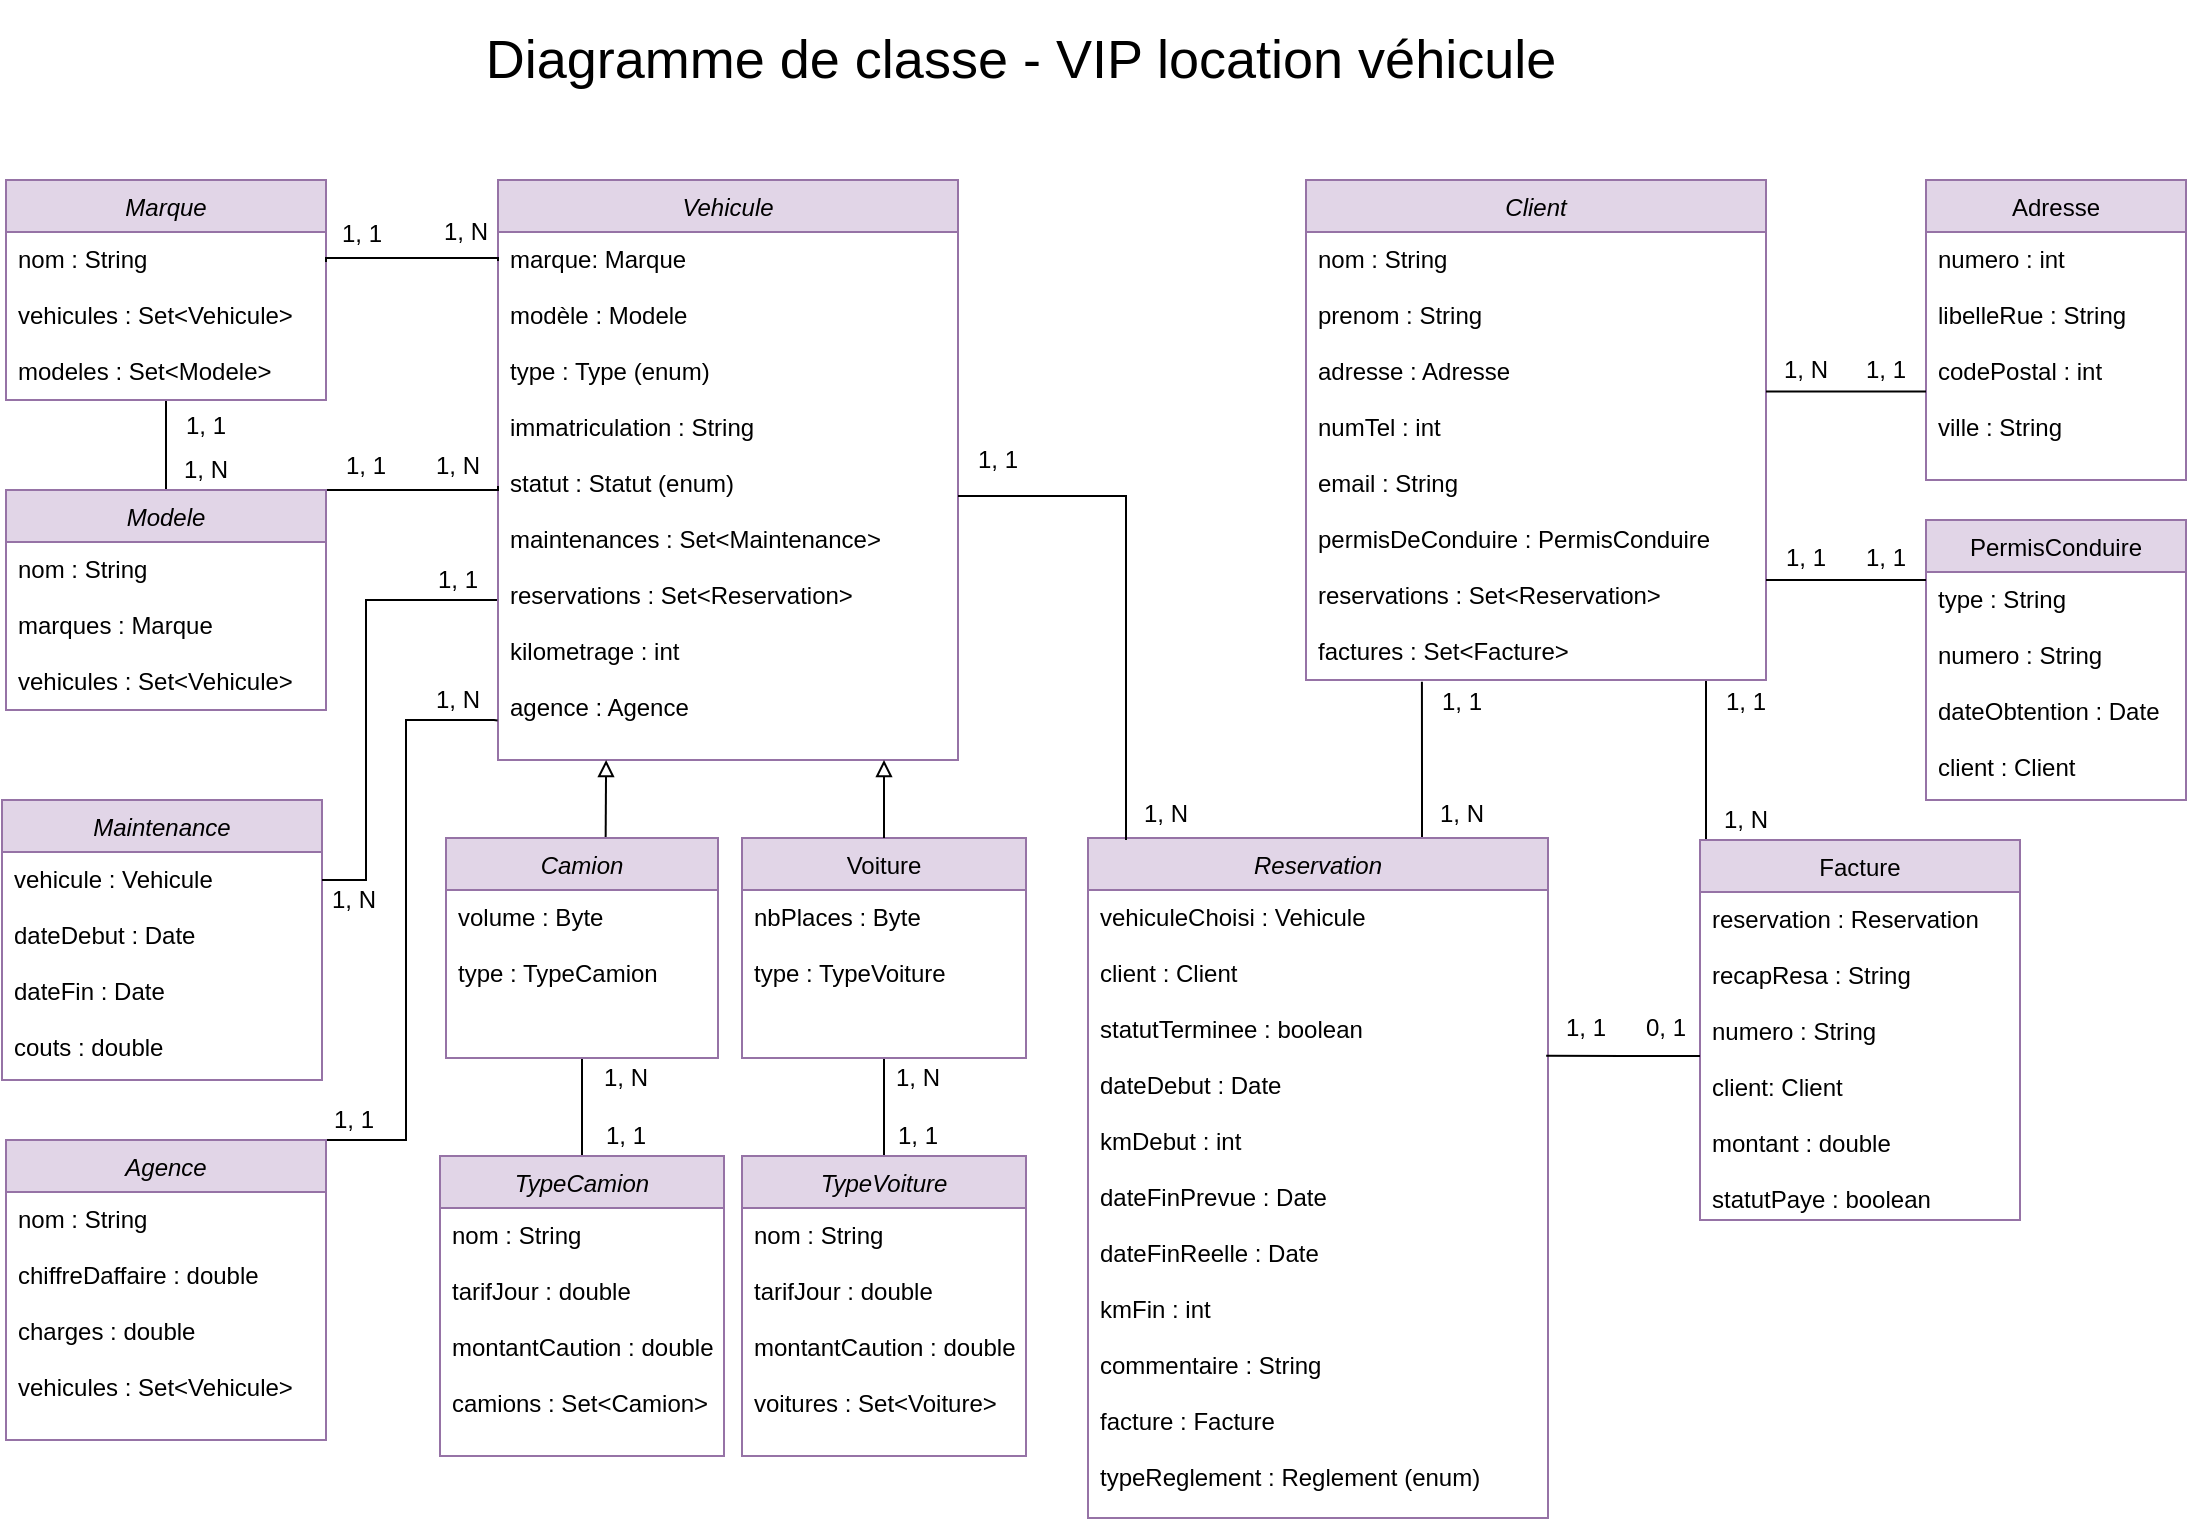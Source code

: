 <mxfile version="13.9.9" type="device"><diagram id="C5RBs43oDa-KdzZeNtuy" name="Page-1"><mxGraphModel dx="1008" dy="482" grid="1" gridSize="10" guides="1" tooltips="1" connect="1" arrows="1" fold="1" page="1" pageScale="1" pageWidth="1169" pageHeight="827" math="0" shadow="0"><root><mxCell id="WIyWlLk6GJQsqaUBKTNV-0"/><mxCell id="WIyWlLk6GJQsqaUBKTNV-1" parent="WIyWlLk6GJQsqaUBKTNV-0"/><mxCell id="zkfFHV4jXpPFQw0GAbJ--0" value="Vehicule" style="swimlane;fontStyle=2;align=center;verticalAlign=top;childLayout=stackLayout;horizontal=1;startSize=26;horizontalStack=0;resizeParent=1;resizeLast=0;collapsible=1;marginBottom=0;rounded=0;shadow=0;strokeWidth=1;fillColor=#e1d5e7;strokeColor=#9673a6;" parent="WIyWlLk6GJQsqaUBKTNV-1" vertex="1"><mxGeometry x="286" y="110" width="230" height="290" as="geometry"><mxRectangle x="230" y="140" width="160" height="26" as="alternateBounds"/></mxGeometry></mxCell><mxCell id="zkfFHV4jXpPFQw0GAbJ--2" value="marque: Marque&#10;&#10;modèle : Modele&#10;&#10;type : Type (enum)&#10;&#10;immatriculation : String&#10;&#10;statut : Statut (enum)&#10;&#10;maintenances : Set&lt;Maintenance&gt;&#10;&#10;reservations : Set&lt;Reservation&gt;&#10;&#10;kilometrage : int&#10;&#10;agence : Agence&#10;&#10;&#10;" style="text;align=left;verticalAlign=top;spacingLeft=4;spacingRight=4;overflow=hidden;rotatable=0;points=[[0,0.5],[1,0.5]];portConstraint=eastwest;rounded=0;shadow=0;html=0;" parent="zkfFHV4jXpPFQw0GAbJ--0" vertex="1"><mxGeometry y="26" width="230" height="264" as="geometry"/></mxCell><mxCell id="KXj9dcWW6I1s6Dr9z15s-14" style="edgeStyle=orthogonalEdgeStyle;rounded=0;orthogonalLoop=1;jettySize=auto;html=1;entryX=0.5;entryY=0;entryDx=0;entryDy=0;endArrow=none;endFill=0;" parent="WIyWlLk6GJQsqaUBKTNV-1" source="zkfFHV4jXpPFQw0GAbJ--17" target="KXj9dcWW6I1s6Dr9z15s-11" edge="1"><mxGeometry relative="1" as="geometry"/></mxCell><mxCell id="zkfFHV4jXpPFQw0GAbJ--17" value="Voiture&#10;" style="swimlane;fontStyle=0;align=center;verticalAlign=top;childLayout=stackLayout;horizontal=1;startSize=26;horizontalStack=0;resizeParent=1;resizeLast=0;collapsible=1;marginBottom=0;rounded=0;shadow=0;strokeWidth=1;fillColor=#e1d5e7;strokeColor=#9673a6;" parent="WIyWlLk6GJQsqaUBKTNV-1" vertex="1"><mxGeometry x="408" y="439" width="142" height="110" as="geometry"><mxRectangle x="408" y="440" width="160" height="26" as="alternateBounds"/></mxGeometry></mxCell><mxCell id="BnOrzA7RnYs6z8OoQk1F-90" value="nbPlaces : Byte&#10;&#10;type : TypeVoiture" style="text;align=left;verticalAlign=top;spacingLeft=4;spacingRight=4;overflow=hidden;rotatable=0;points=[[0,0.5],[1,0.5]];portConstraint=eastwest;" parent="zkfFHV4jXpPFQw0GAbJ--17" vertex="1"><mxGeometry y="26" width="142" height="84" as="geometry"/></mxCell><mxCell id="zkfFHV4jXpPFQw0GAbJ--26" value="" style="endArrow=none;shadow=0;strokeWidth=1;rounded=0;endFill=0;edgeStyle=elbowEdgeStyle;elbow=vertical;startArrow=block;startFill=0;entryX=0.5;entryY=0;entryDx=0;entryDy=0;" parent="WIyWlLk6GJQsqaUBKTNV-1" source="zkfFHV4jXpPFQw0GAbJ--0" target="zkfFHV4jXpPFQw0GAbJ--17" edge="1"><mxGeometry x="0.5" y="41" relative="1" as="geometry"><mxPoint x="401" y="268" as="sourcePoint"/><mxPoint x="561" y="268" as="targetPoint"/><mxPoint x="-40" y="32" as="offset"/><Array as="points"><mxPoint x="471" y="340"/><mxPoint x="571" y="176"/><mxPoint x="591" y="216"/></Array></mxGeometry></mxCell><mxCell id="BnOrzA7RnYs6z8OoQk1F-81" style="edgeStyle=orthogonalEdgeStyle;rounded=0;orthogonalLoop=1;jettySize=auto;html=1;entryX=0.5;entryY=0;entryDx=0;entryDy=0;startArrow=none;startFill=0;endArrow=none;endFill=0;fontSize=27;" parent="WIyWlLk6GJQsqaUBKTNV-1" source="Uj5If9fqHz0PIuAeMd1g-0" target="fXPZbjxXt11sdIf7-Bbe-0" edge="1"><mxGeometry relative="1" as="geometry"/></mxCell><mxCell id="Uj5If9fqHz0PIuAeMd1g-0" value="Marque" style="swimlane;fontStyle=2;align=center;verticalAlign=top;childLayout=stackLayout;horizontal=1;startSize=26;horizontalStack=0;resizeParent=1;resizeLast=0;collapsible=1;marginBottom=0;rounded=0;shadow=0;strokeWidth=1;fillColor=#e1d5e7;strokeColor=#9673a6;" parent="WIyWlLk6GJQsqaUBKTNV-1" vertex="1"><mxGeometry x="40" y="110" width="160" height="110" as="geometry"><mxRectangle x="230" y="140" width="160" height="26" as="alternateBounds"/></mxGeometry></mxCell><mxCell id="Uj5If9fqHz0PIuAeMd1g-1" value="nom : String&#10;&#10;vehicules : Set&lt;Vehicule&gt;&#10;&#10;modeles : Set&lt;Modele&gt;&#10;" style="text;align=left;verticalAlign=top;spacingLeft=4;spacingRight=4;overflow=hidden;rotatable=0;points=[[0,0.5],[1,0.5]];portConstraint=eastwest;" parent="Uj5If9fqHz0PIuAeMd1g-0" vertex="1"><mxGeometry y="26" width="160" height="84" as="geometry"/></mxCell><mxCell id="BnOrzA7RnYs6z8OoQk1F-66" style="edgeStyle=orthogonalEdgeStyle;rounded=0;orthogonalLoop=1;jettySize=auto;html=1;entryX=0.235;entryY=1;entryDx=0;entryDy=0;entryPerimeter=0;startArrow=none;startFill=0;endArrow=block;endFill=0;fontSize=27;exitX=0.587;exitY=-0.003;exitDx=0;exitDy=0;exitPerimeter=0;" parent="WIyWlLk6GJQsqaUBKTNV-1" source="Uj5If9fqHz0PIuAeMd1g-9" target="zkfFHV4jXpPFQw0GAbJ--2" edge="1"><mxGeometry relative="1" as="geometry"/></mxCell><mxCell id="KXj9dcWW6I1s6Dr9z15s-13" style="edgeStyle=orthogonalEdgeStyle;rounded=0;orthogonalLoop=1;jettySize=auto;html=1;entryX=0.5;entryY=0;entryDx=0;entryDy=0;endArrow=none;endFill=0;" parent="WIyWlLk6GJQsqaUBKTNV-1" source="Uj5If9fqHz0PIuAeMd1g-9" target="fXPZbjxXt11sdIf7-Bbe-6" edge="1"><mxGeometry relative="1" as="geometry"/></mxCell><mxCell id="Uj5If9fqHz0PIuAeMd1g-9" value="Camion&#10;" style="swimlane;fontStyle=2;align=center;verticalAlign=top;childLayout=stackLayout;horizontal=1;startSize=26;horizontalStack=0;resizeParent=1;resizeLast=0;collapsible=1;marginBottom=0;rounded=0;shadow=0;strokeWidth=1;fillColor=#e1d5e7;strokeColor=#9673a6;" parent="WIyWlLk6GJQsqaUBKTNV-1" vertex="1"><mxGeometry x="260" y="439" width="136" height="110" as="geometry"><mxRectangle x="230" y="140" width="160" height="26" as="alternateBounds"/></mxGeometry></mxCell><mxCell id="Uj5If9fqHz0PIuAeMd1g-10" value="volume : Byte&#10;&#10;type : TypeCamion" style="text;align=left;verticalAlign=top;spacingLeft=4;spacingRight=4;overflow=hidden;rotatable=0;points=[[0,0.5],[1,0.5]];portConstraint=eastwest;" parent="Uj5If9fqHz0PIuAeMd1g-9" vertex="1"><mxGeometry y="26" width="136" height="84" as="geometry"/></mxCell><mxCell id="BnOrzA7RnYs6z8OoQk1F-91" style="edgeStyle=orthogonalEdgeStyle;rounded=0;orthogonalLoop=1;jettySize=auto;html=1;entryX=1;entryY=1;entryDx=0;entryDy=0;startArrow=none;startFill=0;endArrow=none;endFill=0;fontSize=27;exitX=1;exitY=0;exitDx=0;exitDy=0;" parent="WIyWlLk6GJQsqaUBKTNV-1" source="fXPZbjxXt11sdIf7-Bbe-0" target="BnOrzA7RnYs6z8OoQk1F-93" edge="1"><mxGeometry relative="1" as="geometry"><Array as="points"><mxPoint x="266" y="265"/><mxPoint x="266" y="265"/></Array></mxGeometry></mxCell><mxCell id="fXPZbjxXt11sdIf7-Bbe-0" value="Modele" style="swimlane;fontStyle=2;align=center;verticalAlign=top;childLayout=stackLayout;horizontal=1;startSize=26;horizontalStack=0;resizeParent=1;resizeLast=0;collapsible=1;marginBottom=0;rounded=0;shadow=0;strokeWidth=1;fillColor=#e1d5e7;strokeColor=#9673a6;" parent="WIyWlLk6GJQsqaUBKTNV-1" vertex="1"><mxGeometry x="40" y="265" width="160" height="110" as="geometry"><mxRectangle x="230" y="140" width="160" height="26" as="alternateBounds"/></mxGeometry></mxCell><mxCell id="fXPZbjxXt11sdIf7-Bbe-1" value="nom : String&#10;&#10;marques : Marque&#10;&#10;vehicules : Set&lt;Vehicule&gt;" style="text;align=left;verticalAlign=top;spacingLeft=4;spacingRight=4;overflow=hidden;rotatable=0;points=[[0,0.5],[1,0.5]];portConstraint=eastwest;" parent="fXPZbjxXt11sdIf7-Bbe-0" vertex="1"><mxGeometry y="26" width="160" height="84" as="geometry"/></mxCell><mxCell id="fXPZbjxXt11sdIf7-Bbe-11" value="1, 1" style="text;html=1;strokeColor=none;fillColor=none;align=center;verticalAlign=middle;whiteSpace=wrap;rounded=0;" parent="WIyWlLk6GJQsqaUBKTNV-1" vertex="1"><mxGeometry x="516" y="240" width="40" height="20" as="geometry"/></mxCell><mxCell id="fXPZbjxXt11sdIf7-Bbe-14" value="Diagramme de classe - VIP location véhicule" style="text;html=1;strokeColor=none;fillColor=none;align=center;verticalAlign=middle;whiteSpace=wrap;rounded=0;fontSize=27;" parent="WIyWlLk6GJQsqaUBKTNV-1" vertex="1"><mxGeometry x="170" y="20" width="755" height="60" as="geometry"/></mxCell><mxCell id="BnOrzA7RnYs6z8OoQk1F-2" style="edgeStyle=orthogonalEdgeStyle;rounded=0;orthogonalLoop=1;jettySize=auto;html=1;entryX=0.002;entryY=0.055;entryDx=0;entryDy=0;startArrow=none;startFill=0;endArrow=none;endFill=0;entryPerimeter=0;" parent="WIyWlLk6GJQsqaUBKTNV-1" target="zkfFHV4jXpPFQw0GAbJ--2" edge="1"><mxGeometry relative="1" as="geometry"><Array as="points"><mxPoint x="286" y="149"/><mxPoint x="286" y="151"/></Array><mxPoint x="200" y="151" as="sourcePoint"/></mxGeometry></mxCell><mxCell id="BnOrzA7RnYs6z8OoQk1F-62" style="edgeStyle=orthogonalEdgeStyle;rounded=0;orthogonalLoop=1;jettySize=auto;html=1;exitX=0.75;exitY=1;exitDx=0;exitDy=0;entryX=0.5;entryY=0;entryDx=0;entryDy=0;startArrow=none;startFill=0;endArrow=none;endFill=0;fontSize=27;" parent="WIyWlLk6GJQsqaUBKTNV-1" source="BnOrzA7RnYs6z8OoQk1F-5" target="BnOrzA7RnYs6z8OoQk1F-44" edge="1"><mxGeometry relative="1" as="geometry"><Array as="points"><mxPoint x="890" y="360"/><mxPoint x="890" y="450"/><mxPoint x="967" y="450"/></Array></mxGeometry></mxCell><mxCell id="BnOrzA7RnYs6z8OoQk1F-5" value="Client" style="swimlane;fontStyle=2;align=center;verticalAlign=top;childLayout=stackLayout;horizontal=1;startSize=26;horizontalStack=0;resizeParent=1;resizeLast=0;collapsible=1;marginBottom=0;rounded=0;shadow=0;strokeWidth=1;fillColor=#e1d5e7;strokeColor=#9673a6;" parent="WIyWlLk6GJQsqaUBKTNV-1" vertex="1"><mxGeometry x="690" y="110" width="230" height="250" as="geometry"><mxRectangle x="230" y="140" width="160" height="26" as="alternateBounds"/></mxGeometry></mxCell><mxCell id="BnOrzA7RnYs6z8OoQk1F-6" value="nom : String&#10;&#10;prenom : String&#10;&#10;adresse : Adresse&#10;&#10;numTel : int&#10;&#10;email : String&#10;&#10;permisDeConduire : PermisConduire&#10;&#10;reservations : Set&lt;Reservation&gt;&#10;&#10;factures : Set&lt;Facture&gt;&#10;&#10;" style="text;align=left;verticalAlign=top;spacingLeft=4;spacingRight=4;overflow=hidden;rotatable=0;points=[[0,0.5],[1,0.5]];portConstraint=eastwest;rounded=0;shadow=0;html=0;" parent="BnOrzA7RnYs6z8OoQk1F-5" vertex="1"><mxGeometry y="26" width="230" height="224" as="geometry"/></mxCell><mxCell id="BnOrzA7RnYs6z8OoQk1F-7" value="Adresse" style="swimlane;fontStyle=0;align=center;verticalAlign=top;childLayout=stackLayout;horizontal=1;startSize=26;horizontalStack=0;resizeParent=1;resizeLast=0;collapsible=1;marginBottom=0;rounded=0;shadow=0;strokeWidth=1;fillColor=#e1d5e7;strokeColor=#9673a6;" parent="WIyWlLk6GJQsqaUBKTNV-1" vertex="1"><mxGeometry x="1000" y="110" width="130" height="150" as="geometry"><mxRectangle x="550" y="140" width="160" height="26" as="alternateBounds"/></mxGeometry></mxCell><mxCell id="BnOrzA7RnYs6z8OoQk1F-9" value="numero : int&#10;&#10;libelleRue : String&#10;&#10;codePostal : int&#10;&#10;ville : String&#10;&#10;&#10;&#10;" style="text;align=left;verticalAlign=top;spacingLeft=4;spacingRight=4;overflow=hidden;rotatable=0;points=[[0,0.5],[1,0.5]];portConstraint=eastwest;rounded=0;shadow=0;html=0;" parent="BnOrzA7RnYs6z8OoQk1F-7" vertex="1"><mxGeometry y="26" width="130" height="124" as="geometry"/></mxCell><mxCell id="BnOrzA7RnYs6z8OoQk1F-10" value="PermisConduire" style="swimlane;fontStyle=0;align=center;verticalAlign=top;childLayout=stackLayout;horizontal=1;startSize=26;horizontalStack=0;resizeParent=1;resizeLast=0;collapsible=1;marginBottom=0;rounded=0;shadow=0;strokeWidth=1;fillColor=#e1d5e7;strokeColor=#9673a6;" parent="WIyWlLk6GJQsqaUBKTNV-1" vertex="1"><mxGeometry x="1000" y="280" width="130" height="140" as="geometry"><mxRectangle x="550" y="140" width="160" height="26" as="alternateBounds"/></mxGeometry></mxCell><mxCell id="BnOrzA7RnYs6z8OoQk1F-11" value="type : String&#10;&#10;numero : String&#10;&#10;dateObtention : Date&#10;&#10;client : Client&#10;&#10;&#10;" style="text;align=left;verticalAlign=top;spacingLeft=4;spacingRight=4;overflow=hidden;rotatable=0;points=[[0,0.5],[1,0.5]];portConstraint=eastwest;rounded=0;shadow=0;html=0;" parent="BnOrzA7RnYs6z8OoQk1F-10" vertex="1"><mxGeometry y="26" width="130" height="114" as="geometry"/></mxCell><mxCell id="BnOrzA7RnYs6z8OoQk1F-12" style="edgeStyle=orthogonalEdgeStyle;rounded=0;orthogonalLoop=1;jettySize=auto;html=1;startArrow=none;startFill=0;endArrow=none;endFill=0;" parent="WIyWlLk6GJQsqaUBKTNV-1" source="BnOrzA7RnYs6z8OoQk1F-11" edge="1"><mxGeometry relative="1" as="geometry"><Array as="points"><mxPoint x="920" y="310"/></Array><mxPoint x="920" y="310" as="targetPoint"/></mxGeometry></mxCell><mxCell id="BnOrzA7RnYs6z8OoQk1F-48" style="edgeStyle=orthogonalEdgeStyle;rounded=0;orthogonalLoop=1;jettySize=auto;html=1;entryX=0.252;entryY=1.004;entryDx=0;entryDy=0;startArrow=none;startFill=0;endArrow=none;endFill=0;fontSize=27;entryPerimeter=0;" parent="WIyWlLk6GJQsqaUBKTNV-1" source="BnOrzA7RnYs6z8OoQk1F-15" target="BnOrzA7RnYs6z8OoQk1F-6" edge="1"><mxGeometry relative="1" as="geometry"><Array as="points"><mxPoint x="748" y="410"/><mxPoint x="748" y="410"/></Array></mxGeometry></mxCell><mxCell id="BnOrzA7RnYs6z8OoQk1F-15" value="Reservation" style="swimlane;fontStyle=2;align=center;verticalAlign=top;childLayout=stackLayout;horizontal=1;startSize=26;horizontalStack=0;resizeParent=1;resizeLast=0;collapsible=1;marginBottom=0;rounded=0;shadow=0;strokeWidth=1;fillColor=#e1d5e7;strokeColor=#9673a6;" parent="WIyWlLk6GJQsqaUBKTNV-1" vertex="1"><mxGeometry x="581" y="439" width="230" height="340" as="geometry"><mxRectangle x="230" y="140" width="160" height="26" as="alternateBounds"/></mxGeometry></mxCell><mxCell id="BnOrzA7RnYs6z8OoQk1F-16" value="vehiculeChoisi : Vehicule&#10;&#10;client : Client&#10;&#10;statutTerminee : boolean&#10;&#10;dateDebut : Date&#10;&#10;kmDebut : int&#10;&#10;dateFinPrevue : Date&#10;&#10;dateFinReelle : Date&#10;&#10;kmFin : int&#10;&#10;commentaire : String&#10;&#10;facture : Facture&#10;&#10;typeReglement : Reglement (enum)&#10;" style="text;align=left;verticalAlign=top;spacingLeft=4;spacingRight=4;overflow=hidden;rotatable=0;points=[[0,0.5],[1,0.5]];portConstraint=eastwest;rounded=0;shadow=0;html=0;" parent="BnOrzA7RnYs6z8OoQk1F-15" vertex="1"><mxGeometry y="26" width="230" height="314" as="geometry"/></mxCell><mxCell id="BnOrzA7RnYs6z8OoQk1F-18" style="edgeStyle=orthogonalEdgeStyle;rounded=0;orthogonalLoop=1;jettySize=auto;html=1;entryX=1;entryY=0.356;entryDx=0;entryDy=0;entryPerimeter=0;startArrow=none;startFill=0;endArrow=none;endFill=0;" parent="WIyWlLk6GJQsqaUBKTNV-1" source="BnOrzA7RnYs6z8OoQk1F-9" target="BnOrzA7RnYs6z8OoQk1F-6" edge="1"><mxGeometry relative="1" as="geometry"><Array as="points"><mxPoint x="960" y="216"/></Array></mxGeometry></mxCell><mxCell id="BnOrzA7RnYs6z8OoQk1F-19" style="edgeStyle=orthogonalEdgeStyle;rounded=0;orthogonalLoop=1;jettySize=auto;html=1;startArrow=none;startFill=0;endArrow=none;endFill=0;exitX=1;exitY=0.5;exitDx=0;exitDy=0;" parent="WIyWlLk6GJQsqaUBKTNV-1" source="zkfFHV4jXpPFQw0GAbJ--2" edge="1"><mxGeometry relative="1" as="geometry"><mxPoint x="600" y="440" as="targetPoint"/><Array as="points"><mxPoint x="600" y="268"/><mxPoint x="600" y="440"/></Array></mxGeometry></mxCell><mxCell id="BnOrzA7RnYs6z8OoQk1F-21" value="1, N" style="text;html=1;strokeColor=none;fillColor=none;align=center;verticalAlign=middle;whiteSpace=wrap;rounded=0;" parent="WIyWlLk6GJQsqaUBKTNV-1" vertex="1"><mxGeometry x="890" y="420" width="40" height="20" as="geometry"/></mxCell><mxCell id="BnOrzA7RnYs6z8OoQk1F-22" value="1, 1" style="text;html=1;strokeColor=none;fillColor=none;align=center;verticalAlign=middle;whiteSpace=wrap;rounded=0;" parent="WIyWlLk6GJQsqaUBKTNV-1" vertex="1"><mxGeometry x="890" y="361" width="40" height="20" as="geometry"/></mxCell><mxCell id="BnOrzA7RnYs6z8OoQk1F-23" value="1, 1" style="text;html=1;strokeColor=none;fillColor=none;align=center;verticalAlign=middle;whiteSpace=wrap;rounded=0;" parent="WIyWlLk6GJQsqaUBKTNV-1" vertex="1"><mxGeometry x="960" y="195" width="40" height="20" as="geometry"/></mxCell><mxCell id="BnOrzA7RnYs6z8OoQk1F-24" value="1, N" style="text;html=1;strokeColor=none;fillColor=none;align=center;verticalAlign=middle;whiteSpace=wrap;rounded=0;" parent="WIyWlLk6GJQsqaUBKTNV-1" vertex="1"><mxGeometry x="920" y="195" width="40" height="20" as="geometry"/></mxCell><mxCell id="BnOrzA7RnYs6z8OoQk1F-25" value="1, 1" style="text;html=1;strokeColor=none;fillColor=none;align=center;verticalAlign=middle;whiteSpace=wrap;rounded=0;" parent="WIyWlLk6GJQsqaUBKTNV-1" vertex="1"><mxGeometry x="960" y="289" width="40" height="20" as="geometry"/></mxCell><mxCell id="BnOrzA7RnYs6z8OoQk1F-26" value="1, 1" style="text;html=1;strokeColor=none;fillColor=none;align=center;verticalAlign=middle;whiteSpace=wrap;rounded=0;" parent="WIyWlLk6GJQsqaUBKTNV-1" vertex="1"><mxGeometry x="920" y="289" width="40" height="20" as="geometry"/></mxCell><mxCell id="BnOrzA7RnYs6z8OoQk1F-35" value="1, N" style="text;html=1;strokeColor=none;fillColor=none;align=center;verticalAlign=middle;whiteSpace=wrap;rounded=0;" parent="WIyWlLk6GJQsqaUBKTNV-1" vertex="1"><mxGeometry x="600" y="418" width="40" height="18" as="geometry"/></mxCell><mxCell id="BnOrzA7RnYs6z8OoQk1F-36" value="1, 1" style="text;html=1;strokeColor=none;fillColor=none;align=center;verticalAlign=middle;whiteSpace=wrap;rounded=0;" parent="WIyWlLk6GJQsqaUBKTNV-1" vertex="1"><mxGeometry x="200" y="240" width="40" height="25" as="geometry"/></mxCell><mxCell id="BnOrzA7RnYs6z8OoQk1F-37" value="1, N" style="text;html=1;strokeColor=none;fillColor=none;align=center;verticalAlign=middle;whiteSpace=wrap;rounded=0;" parent="WIyWlLk6GJQsqaUBKTNV-1" vertex="1"><mxGeometry x="250" y="126" width="40" height="20" as="geometry"/></mxCell><mxCell id="BnOrzA7RnYs6z8OoQk1F-44" value="Facture&#10;" style="swimlane;fontStyle=0;align=center;verticalAlign=top;childLayout=stackLayout;horizontal=1;startSize=26;horizontalStack=0;resizeParent=1;resizeLast=0;collapsible=1;marginBottom=0;rounded=0;shadow=0;strokeWidth=1;fillColor=#e1d5e7;strokeColor=#9673a6;" parent="WIyWlLk6GJQsqaUBKTNV-1" vertex="1"><mxGeometry x="887" y="440" width="160" height="190" as="geometry"><mxRectangle x="550" y="140" width="160" height="26" as="alternateBounds"/></mxGeometry></mxCell><mxCell id="BnOrzA7RnYs6z8OoQk1F-45" value="reservation : Reservation&#10;&#10;recapResa : String&#10;&#10;numero : String&#10;&#10;client: Client&#10;&#10;montant : double&#10;&#10;statutPaye : boolean&#10;&#10;&#10;" style="text;align=left;verticalAlign=top;spacingLeft=4;spacingRight=4;overflow=hidden;rotatable=0;points=[[0,0.5],[1,0.5]];portConstraint=eastwest;rounded=0;shadow=0;html=0;" parent="BnOrzA7RnYs6z8OoQk1F-44" vertex="1"><mxGeometry y="26" width="160" height="164" as="geometry"/></mxCell><mxCell id="BnOrzA7RnYs6z8OoQk1F-78" style="edgeStyle=orthogonalEdgeStyle;rounded=0;orthogonalLoop=1;jettySize=auto;html=1;exitX=0.75;exitY=0;exitDx=0;exitDy=0;startArrow=none;startFill=0;endArrow=none;endFill=0;fontSize=27;entryX=-0.001;entryY=0.925;entryDx=0;entryDy=0;entryPerimeter=0;" parent="WIyWlLk6GJQsqaUBKTNV-1" source="BnOrzA7RnYs6z8OoQk1F-46" target="zkfFHV4jXpPFQw0GAbJ--2" edge="1"><mxGeometry relative="1" as="geometry"><Array as="points"><mxPoint x="240" y="590"/><mxPoint x="240" y="380"/><mxPoint x="284" y="380"/></Array><mxPoint x="284" y="380" as="targetPoint"/></mxGeometry></mxCell><mxCell id="BnOrzA7RnYs6z8OoQk1F-46" value="Agence" style="swimlane;fontStyle=2;align=center;verticalAlign=top;childLayout=stackLayout;horizontal=1;startSize=26;horizontalStack=0;resizeParent=1;resizeLast=0;collapsible=1;marginBottom=0;rounded=0;shadow=0;strokeWidth=1;fillColor=#e1d5e7;strokeColor=#9673a6;" parent="WIyWlLk6GJQsqaUBKTNV-1" vertex="1"><mxGeometry x="40" y="590" width="160" height="150" as="geometry"><mxRectangle x="230" y="140" width="160" height="26" as="alternateBounds"/></mxGeometry></mxCell><mxCell id="BnOrzA7RnYs6z8OoQk1F-47" value="nom : String&#10;&#10;chiffreDaffaire : double&#10;&#10;charges : double&#10;&#10;vehicules : Set&lt;Vehicule&gt;&#10;" style="text;align=left;verticalAlign=top;spacingLeft=4;spacingRight=4;overflow=hidden;rotatable=0;points=[[0,0.5],[1,0.5]];portConstraint=eastwest;rounded=0;shadow=0;html=0;" parent="BnOrzA7RnYs6z8OoQk1F-46" vertex="1"><mxGeometry y="26" width="160" height="124" as="geometry"/></mxCell><mxCell id="BnOrzA7RnYs6z8OoQk1F-63" value="1, N" style="text;html=1;strokeColor=none;fillColor=none;align=center;verticalAlign=middle;whiteSpace=wrap;rounded=0;" parent="WIyWlLk6GJQsqaUBKTNV-1" vertex="1"><mxGeometry x="748" y="417" width="40" height="20" as="geometry"/></mxCell><mxCell id="BnOrzA7RnYs6z8OoQk1F-64" value="1, 1" style="text;html=1;strokeColor=none;fillColor=none;align=center;verticalAlign=middle;whiteSpace=wrap;rounded=0;" parent="WIyWlLk6GJQsqaUBKTNV-1" vertex="1"><mxGeometry x="748" y="361" width="40" height="20" as="geometry"/></mxCell><mxCell id="BnOrzA7RnYs6z8OoQk1F-67" value="Maintenance" style="swimlane;fontStyle=2;align=center;verticalAlign=top;childLayout=stackLayout;horizontal=1;startSize=26;horizontalStack=0;resizeParent=1;resizeLast=0;collapsible=1;marginBottom=0;rounded=0;shadow=0;strokeWidth=1;fillColor=#e1d5e7;strokeColor=#9673a6;" parent="WIyWlLk6GJQsqaUBKTNV-1" vertex="1"><mxGeometry x="38" y="420" width="160" height="140" as="geometry"><mxRectangle x="230" y="140" width="160" height="26" as="alternateBounds"/></mxGeometry></mxCell><mxCell id="BnOrzA7RnYs6z8OoQk1F-68" value="vehicule : Vehicule&#10;&#10;dateDebut : Date&#10;&#10;dateFin : Date&#10;&#10;couts : double" style="text;align=left;verticalAlign=top;spacingLeft=4;spacingRight=4;overflow=hidden;rotatable=0;points=[[0,0.5],[1,0.5]];portConstraint=eastwest;" parent="BnOrzA7RnYs6z8OoQk1F-67" vertex="1"><mxGeometry y="26" width="160" height="114" as="geometry"/></mxCell><mxCell id="BnOrzA7RnYs6z8OoQk1F-70" style="edgeStyle=orthogonalEdgeStyle;rounded=0;orthogonalLoop=1;jettySize=auto;html=1;startArrow=none;startFill=0;endArrow=none;endFill=0;fontSize=27;entryX=-0.002;entryY=0.696;entryDx=0;entryDy=0;entryPerimeter=0;" parent="WIyWlLk6GJQsqaUBKTNV-1" target="zkfFHV4jXpPFQw0GAbJ--2" edge="1"><mxGeometry relative="1" as="geometry"><Array as="points"><mxPoint x="220" y="460"/><mxPoint x="220" y="320"/><mxPoint x="286" y="320"/></Array><mxPoint x="198" y="460" as="sourcePoint"/><mxPoint x="286" y="340" as="targetPoint"/></mxGeometry></mxCell><mxCell id="BnOrzA7RnYs6z8OoQk1F-71" value="1, N" style="text;html=1;strokeColor=none;fillColor=none;align=center;verticalAlign=middle;whiteSpace=wrap;rounded=0;" parent="WIyWlLk6GJQsqaUBKTNV-1" vertex="1"><mxGeometry x="194" y="460" width="40" height="20" as="geometry"/></mxCell><mxCell id="BnOrzA7RnYs6z8OoQk1F-72" value="1, 1" style="text;html=1;strokeColor=none;fillColor=none;align=center;verticalAlign=middle;whiteSpace=wrap;rounded=0;" parent="WIyWlLk6GJQsqaUBKTNV-1" vertex="1"><mxGeometry x="246" y="300" width="40" height="20" as="geometry"/></mxCell><mxCell id="BnOrzA7RnYs6z8OoQk1F-74" value="1, 1" style="text;html=1;strokeColor=none;fillColor=none;align=center;verticalAlign=middle;whiteSpace=wrap;rounded=0;" parent="WIyWlLk6GJQsqaUBKTNV-1" vertex="1"><mxGeometry x="810" y="524" width="40" height="20" as="geometry"/></mxCell><mxCell id="BnOrzA7RnYs6z8OoQk1F-75" value="0, 1" style="text;html=1;strokeColor=none;fillColor=none;align=center;verticalAlign=middle;whiteSpace=wrap;rounded=0;" parent="WIyWlLk6GJQsqaUBKTNV-1" vertex="1"><mxGeometry x="850" y="524" width="40" height="20" as="geometry"/></mxCell><mxCell id="BnOrzA7RnYs6z8OoQk1F-79" value="1, N" style="text;html=1;strokeColor=none;fillColor=none;align=center;verticalAlign=middle;whiteSpace=wrap;rounded=0;" parent="WIyWlLk6GJQsqaUBKTNV-1" vertex="1"><mxGeometry x="246" y="360" width="40" height="20" as="geometry"/></mxCell><mxCell id="BnOrzA7RnYs6z8OoQk1F-80" value="1, 1" style="text;html=1;strokeColor=none;fillColor=none;align=center;verticalAlign=middle;whiteSpace=wrap;rounded=0;" parent="WIyWlLk6GJQsqaUBKTNV-1" vertex="1"><mxGeometry x="194" y="570" width="40" height="20" as="geometry"/></mxCell><mxCell id="BnOrzA7RnYs6z8OoQk1F-82" value="1, 1" style="text;html=1;strokeColor=none;fillColor=none;align=center;verticalAlign=middle;whiteSpace=wrap;rounded=0;" parent="WIyWlLk6GJQsqaUBKTNV-1" vertex="1"><mxGeometry x="120" y="223" width="40" height="20" as="geometry"/></mxCell><mxCell id="BnOrzA7RnYs6z8OoQk1F-83" value="1, N" style="text;html=1;strokeColor=none;fillColor=none;align=center;verticalAlign=middle;whiteSpace=wrap;rounded=0;" parent="WIyWlLk6GJQsqaUBKTNV-1" vertex="1"><mxGeometry x="120" y="245" width="40" height="20" as="geometry"/></mxCell><mxCell id="BnOrzA7RnYs6z8OoQk1F-93" value="1, N" style="text;html=1;strokeColor=none;fillColor=none;align=center;verticalAlign=middle;whiteSpace=wrap;rounded=0;" parent="WIyWlLk6GJQsqaUBKTNV-1" vertex="1"><mxGeometry x="246" y="243" width="40" height="20" as="geometry"/></mxCell><mxCell id="fXPZbjxXt11sdIf7-Bbe-6" value="TypeCamion" style="swimlane;fontStyle=2;align=center;verticalAlign=top;childLayout=stackLayout;horizontal=1;startSize=26;horizontalStack=0;resizeParent=1;resizeLast=0;collapsible=1;marginBottom=0;rounded=0;shadow=0;strokeWidth=1;fillColor=#e1d5e7;strokeColor=#9673a6;" parent="WIyWlLk6GJQsqaUBKTNV-1" vertex="1"><mxGeometry x="257" y="598" width="142" height="150" as="geometry"><mxRectangle x="230" y="140" width="160" height="26" as="alternateBounds"/></mxGeometry></mxCell><mxCell id="fXPZbjxXt11sdIf7-Bbe-7" value="nom : String&#10;&#10;tarifJour : double&#10;&#10;montantCaution : double&#10;&#10;camions : Set&lt;Camion&gt;" style="text;align=left;verticalAlign=top;spacingLeft=4;spacingRight=4;overflow=hidden;rotatable=0;points=[[0,0.5],[1,0.5]];portConstraint=eastwest;" parent="fXPZbjxXt11sdIf7-Bbe-6" vertex="1"><mxGeometry y="26" width="142" height="124" as="geometry"/></mxCell><mxCell id="KXj9dcWW6I1s6Dr9z15s-11" value="TypeVoiture" style="swimlane;fontStyle=2;align=center;verticalAlign=top;childLayout=stackLayout;horizontal=1;startSize=26;horizontalStack=0;resizeParent=1;resizeLast=0;collapsible=1;marginBottom=0;rounded=0;shadow=0;strokeWidth=1;fillColor=#e1d5e7;strokeColor=#9673a6;" parent="WIyWlLk6GJQsqaUBKTNV-1" vertex="1"><mxGeometry x="408" y="598" width="142" height="150" as="geometry"><mxRectangle x="230" y="140" width="160" height="26" as="alternateBounds"/></mxGeometry></mxCell><mxCell id="KXj9dcWW6I1s6Dr9z15s-12" value="nom : String&#10;&#10;tarifJour : double&#10;&#10;montantCaution : double&#10;&#10;voitures : Set&lt;Voiture&gt;" style="text;align=left;verticalAlign=top;spacingLeft=4;spacingRight=4;overflow=hidden;rotatable=0;points=[[0,0.5],[1,0.5]];portConstraint=eastwest;" parent="KXj9dcWW6I1s6Dr9z15s-11" vertex="1"><mxGeometry y="26" width="142" height="124" as="geometry"/></mxCell><mxCell id="KXj9dcWW6I1s6Dr9z15s-15" value="1, 1" style="text;html=1;strokeColor=none;fillColor=none;align=center;verticalAlign=middle;whiteSpace=wrap;rounded=0;" parent="WIyWlLk6GJQsqaUBKTNV-1" vertex="1"><mxGeometry x="330" y="578" width="40" height="20" as="geometry"/></mxCell><mxCell id="KXj9dcWW6I1s6Dr9z15s-16" value="1, N" style="text;html=1;strokeColor=none;fillColor=none;align=center;verticalAlign=middle;whiteSpace=wrap;rounded=0;" parent="WIyWlLk6GJQsqaUBKTNV-1" vertex="1"><mxGeometry x="330" y="549" width="40" height="20" as="geometry"/></mxCell><mxCell id="KXj9dcWW6I1s6Dr9z15s-19" value="1, 1" style="text;html=1;strokeColor=none;fillColor=none;align=center;verticalAlign=middle;whiteSpace=wrap;rounded=0;" parent="WIyWlLk6GJQsqaUBKTNV-1" vertex="1"><mxGeometry x="476" y="578" width="40" height="20" as="geometry"/></mxCell><mxCell id="KXj9dcWW6I1s6Dr9z15s-20" value="1, N" style="text;html=1;strokeColor=none;fillColor=none;align=center;verticalAlign=middle;whiteSpace=wrap;rounded=0;" parent="WIyWlLk6GJQsqaUBKTNV-1" vertex="1"><mxGeometry x="476" y="549" width="40" height="20" as="geometry"/></mxCell><mxCell id="LptpnxK-1GFE6kYVSIzt-0" style="edgeStyle=orthogonalEdgeStyle;rounded=0;orthogonalLoop=1;jettySize=auto;html=1;entryX=0.996;entryY=0.264;entryDx=0;entryDy=0;entryPerimeter=0;endArrow=none;endFill=0;" parent="WIyWlLk6GJQsqaUBKTNV-1" source="BnOrzA7RnYs6z8OoQk1F-45" target="BnOrzA7RnYs6z8OoQk1F-16" edge="1"><mxGeometry relative="1" as="geometry"/></mxCell><mxCell id="ELLso33UTinw8j9bfDek-0" value="1, 1" style="text;html=1;strokeColor=none;fillColor=none;align=center;verticalAlign=middle;whiteSpace=wrap;rounded=0;" parent="WIyWlLk6GJQsqaUBKTNV-1" vertex="1"><mxGeometry x="198" y="124" width="40" height="25" as="geometry"/></mxCell></root></mxGraphModel></diagram></mxfile>